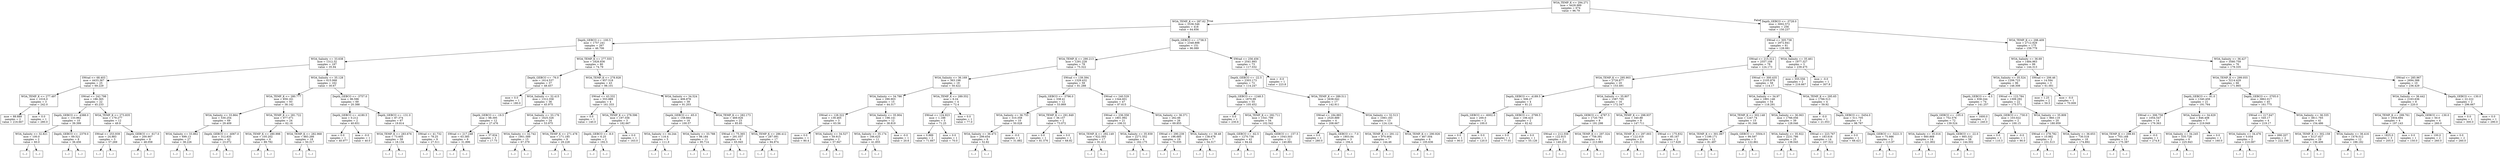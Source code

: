 digraph Tree {
node [shape=box] ;
0 [label="WOA_TEMP_K <= 294.271\nmse = 4428.989\nsamples = 674\nvalue = 96.79"] ;
1 [label="WOA_TEMP_K <= 287.62\nmse = 2536.546\nsamples = 418\nvalue = 64.656"] ;
0 -> 1 [labeldistance=2.5, labelangle=45, headlabel="True"] ;
2 [label="Depth_GEBCO <= -100.5\nmse = 1757.241\nsamples = 267\nvalue = 46.706"] ;
1 -> 2 ;
3 [label="WOA_Salinity <= 33.638\nmse = 1312.32\nsamples = 187\nvalue = 35.94"] ;
2 -> 3 ;
4 [label="SWrad <= 68.403\nmse = 4433.367\nsamples = 25\nvalue = 69.229"] ;
3 -> 4 ;
5 [label="WOA_TEMP_K <= 277.497\nmse = 1016.0\nsamples = 3\nvalue = 242.0"] ;
4 -> 5 ;
6 [label="mse = 88.889\nsamples = 2\nvalue = 216.667"] ;
5 -> 6 ;
7 [label="mse = 0.0\nsamples = 1\nvalue = 280.0"] ;
5 -> 7 ;
8 [label="SWrad <= 242.798\nmse = 186.365\nsamples = 22\nvalue = 45.233"] ;
4 -> 8 ;
9 [label="Depth_GEBCO <= -4388.0\nmse = 133.962\nsamples = 10\nvalue = 39.399"] ;
8 -> 9 ;
10 [label="WOA_Salinity <= 32.821\nmse = 100.0\nsamples = 2\nvalue = 60.0"] ;
9 -> 10 ;
11 [label="(...)"] ;
10 -> 11 ;
12 [label="(...)"] ;
10 -> 12 ;
13 [label="Depth_GEBCO <= -2379.0\nmse = 69.521\nsamples = 8\nvalue = 36.456"] ;
9 -> 13 ;
14 [label="(...)"] ;
13 -> 14 ;
17 [label="(...)"] ;
13 -> 17 ;
26 [label="WOA_TEMP_K <= 273.835\nmse = 179.277\nsamples = 12\nvalue = 49.9"] ;
8 -> 26 ;
27 [label="SWrad <= 253.939\nmse = 24.883\nsamples = 3\nvalue = 57.269"] ;
26 -> 27 ;
28 [label="(...)"] ;
27 -> 28 ;
29 [label="(...)"] ;
27 -> 29 ;
32 [label="Depth_GEBCO <= -617.0\nmse = 200.907\nsamples = 9\nvalue = 48.058"] ;
26 -> 32 ;
33 [label="(...)"] ;
32 -> 33 ;
36 [label="(...)"] ;
32 -> 36 ;
39 [label="WOA_Salinity <= 35.128\nmse = 615.068\nsamples = 162\nvalue = 30.67"] ;
3 -> 39 ;
40 [label="WOA_TEMP_K <= 280.777\nmse = 859.161\nsamples = 93\nvalue = 38.142"] ;
39 -> 40 ;
41 [label="WOA_Salinity <= 33.864\nmse = 530.254\nsamples = 69\nvalue = 29.409"] ;
40 -> 41 ;
42 [label="WOA_Salinity <= 33.862\nmse = 699.13\nsamples = 27\nvalue = 38.226"] ;
41 -> 42 ;
43 [label="(...)"] ;
42 -> 43 ;
94 [label="(...)"] ;
42 -> 94 ;
95 [label="Depth_GEBCO <= -4067.0\nmse = 312.835\nsamples = 42\nvalue = 23.072"] ;
41 -> 95 ;
96 [label="(...)"] ;
95 -> 96 ;
117 [label="(...)"] ;
95 -> 117 ;
174 [label="WOA_TEMP_K <= 281.722\nmse = 977.071\nsamples = 24\nvalue = 62.16"] ;
40 -> 174 ;
175 [label="WOA_TEMP_K <= 280.998\nmse = 105.202\nsamples = 6\nvalue = 89.792"] ;
174 -> 175 ;
176 [label="(...)"] ;
175 -> 176 ;
179 [label="(...)"] ;
175 -> 179 ;
186 [label="WOA_TEMP_K <= 282.968\nmse = 883.266\nsamples = 18\nvalue = 50.317"] ;
174 -> 186 ;
187 [label="(...)"] ;
186 -> 187 ;
192 [label="(...)"] ;
186 -> 192 ;
219 [label="Depth_GEBCO <= -3757.0\nmse = 96.596\nsamples = 69\nvalue = 20.388"] ;
39 -> 219 ;
220 [label="Depth_GEBCO <= -4180.5\nmse = 0.212\nsamples = 2\nvalue = 40.651"] ;
219 -> 220 ;
221 [label="mse = 0.0\nsamples = 1\nvalue = 40.977"] ;
220 -> 221 ;
222 [label="mse = -0.0\nsamples = 1\nvalue = 40.0"] ;
220 -> 222 ;
223 [label="Depth_GEBCO <= -131.0\nmse = 87.374\nsamples = 67\nvalue = 19.814"] ;
219 -> 223 ;
224 [label="WOA_TEMP_K <= 283.676\nmse = 73.605\nsamples = 58\nvalue = 18.134"] ;
223 -> 224 ;
225 [label="(...)"] ;
224 -> 225 ;
264 [label="(...)"] ;
224 -> 264 ;
287 [label="SWrad <= 41.732\nmse = 78.25\nsamples = 9\nvalue = 27.511"] ;
223 -> 287 ;
288 [label="(...)"] ;
287 -> 288 ;
289 [label="(...)"] ;
287 -> 289 ;
298 [label="WOA_TEMP_K <= 277.555\nmse = 1826.836\nsamples = 80\nvalue = 74.79"] ;
2 -> 298 ;
299 [label="Depth_GEBCO <= -76.0\nmse = 1614.537\nsamples = 37\nvalue = 48.457"] ;
298 -> 299 ;
300 [label="mse = 0.0\nsamples = 1\nvalue = 180.0"] ;
299 -> 300 ;
301 [label="WOA_Salinity <= 32.415\nmse = 1312.358\nsamples = 36\nvalue = 45.975"] ;
299 -> 301 ;
302 [label="Depth_GEBCO <= -19.5\nmse = 98.395\nsamples = 12\nvalue = 27.476"] ;
301 -> 302 ;
303 [label="SWrad <= 217.248\nmse = 63.385\nsamples = 9\nvalue = 31.896"] ;
302 -> 303 ;
304 [label="(...)"] ;
303 -> 304 ;
305 [label="(...)"] ;
303 -> 305 ;
306 [label="mse = 37.834\nsamples = 3\nvalue = 17.75"] ;
302 -> 306 ;
307 [label="WOA_Salinity <= 33.176\nmse = 1625.326\nsamples = 24\nvalue = 53.975"] ;
301 -> 307 ;
308 [label="WOA_Salinity <= 32.742\nmse = 1901.589\nsamples = 15\nvalue = 67.379"] ;
307 -> 308 ;
309 [label="(...)"] ;
308 -> 309 ;
310 [label="(...)"] ;
308 -> 310 ;
313 [label="WOA_TEMP_K <= 271.478\nmse = 171.185\nsamples = 9\nvalue = 29.228"] ;
307 -> 313 ;
314 [label="(...)"] ;
313 -> 314 ;
315 [label="(...)"] ;
313 -> 315 ;
328 [label="WOA_TEMP_K <= 278.928\nmse = 857.518\nsamples = 43\nvalue = 98.101"] ;
298 -> 328 ;
329 [label="SWrad <= 43.332\nmse = 553.889\nsamples = 4\nvalue = 161.333"] ;
328 -> 329 ;
330 [label="mse = 0.0\nsamples = 1\nvalue = 140.0"] ;
329 -> 330 ;
331 [label="WOA_TEMP_K <= 278.596\nmse = 197.556\nsamples = 3\nvalue = 182.667"] ;
329 -> 331 ;
332 [label="Depth_GEBCO <= -8.0\nmse = 6.25\nsamples = 2\nvalue = 192.5"] ;
331 -> 332 ;
333 [label="(...)"] ;
332 -> 333 ;
334 [label="(...)"] ;
332 -> 334 ;
335 [label="mse = 0.0\nsamples = 1\nvalue = 163.0"] ;
331 -> 335 ;
336 [label="WOA_Salinity <= 34.524\nmse = 406.878\nsamples = 39\nvalue = 91.203"] ;
328 -> 336 ;
337 [label="Depth_GEBCO <= -65.0\nmse = 158.664\nsamples = 16\nvalue = 100.57"] ;
336 -> 337 ;
338 [label="WOA_Salinity <= 34.244\nmse = 116.4\nsamples = 5\nvalue = 111.9"] ;
337 -> 338 ;
339 [label="(...)"] ;
338 -> 339 ;
342 [label="(...)"] ;
338 -> 342 ;
347 [label="WOA_Salinity <= 33.788\nmse = 98.184\nsamples = 11\nvalue = 95.714"] ;
337 -> 347 ;
348 [label="(...)"] ;
347 -> 348 ;
351 [label="(...)"] ;
347 -> 351 ;
368 [label="WOA_TEMP_K <= 282.173\nmse = 469.926\nsamples = 23\nvalue = 85.85"] ;
336 -> 368 ;
369 [label="SWrad <= 75.365\nmse = 291.037\nsamples = 6\nvalue = 65.945"] ;
368 -> 369 ;
370 [label="(...)"] ;
369 -> 370 ;
379 [label="(...)"] ;
369 -> 379 ;
380 [label="WOA_TEMP_K <= 286.412\nmse = 287.091\nsamples = 17\nvalue = 94.974"] ;
368 -> 380 ;
381 [label="(...)"] ;
380 -> 381 ;
392 [label="(...)"] ;
380 -> 392 ;
395 [label="Depth_GEBCO <= -1738.5\nmse = 2348.898\nsamples = 151\nvalue = 96.089"] ;
1 -> 395 ;
396 [label="WOA_TEMP_K <= 290.213\nmse = 1291.228\nsamples = 78\nvalue = 75.322"] ;
395 -> 396 ;
397 [label="WOA_Salinity <= 36.169\nmse = 363.198\nsamples = 19\nvalue = 50.422"] ;
396 -> 397 ;
398 [label="WOA_Salinity <= 34.786\nmse = 290.903\nsamples = 15\nvalue = 44.317"] ;
397 -> 398 ;
399 [label="SWrad <= 128.322\nmse = 139.465\nsamples = 3\nvalue = 63.56"] ;
398 -> 399 ;
400 [label="mse = 0.0\nsamples = 1\nvalue = 80.4"] ;
399 -> 400 ;
401 [label="WOA_Salinity <= 34.527\nmse = 59.915\nsamples = 2\nvalue = 57.947"] ;
399 -> 401 ;
402 [label="(...)"] ;
401 -> 402 ;
403 [label="(...)"] ;
401 -> 403 ;
404 [label="WOA_Salinity <= 35.904\nmse = 198.141\nsamples = 12\nvalue = 38.819"] ;
398 -> 404 ;
405 [label="WOA_Salinity <= 35.174\nmse = 166.625\nsamples = 11\nvalue = 41.855"] ;
404 -> 405 ;
406 [label="(...)"] ;
405 -> 406 ;
407 [label="(...)"] ;
405 -> 407 ;
426 [label="mse = -0.0\nsamples = 1\nvalue = 20.6"] ;
404 -> 426 ;
427 [label="WOA_TEMP_K <= 289.552\nmse = 6.24\nsamples = 4\nvalue = 72.4"] ;
397 -> 427 ;
428 [label="SWrad <= 124.923\nmse = 1.188\nsamples = 3\nvalue = 71.25"] ;
427 -> 428 ;
429 [label="mse = 0.889\nsamples = 2\nvalue = 71.667"] ;
428 -> 429 ;
430 [label="mse = 0.0\nsamples = 1\nvalue = 70.0"] ;
428 -> 430 ;
431 [label="mse = 0.0\nsamples = 1\nvalue = 77.0"] ;
427 -> 431 ;
432 [label="SWrad <= 139.394\nmse = 1329.432\nsamples = 59\nvalue = 81.288"] ;
396 -> 432 ;
433 [label="Depth_GEBCO <= -3796.0\nmse = 338.41\nsamples = 12\nvalue = 53.869"] ;
432 -> 433 ;
434 [label="WOA_Salinity <= 36.755\nmse = 310.358\nsamples = 10\nvalue = 50.028"] ;
433 -> 434 ;
435 [label="WOA_Salinity <= 36.473\nmse = 299.654\nsamples = 9\nvalue = 52.82"] ;
434 -> 435 ;
436 [label="(...)"] ;
435 -> 436 ;
445 [label="(...)"] ;
435 -> 445 ;
452 [label="mse = -0.0\nsamples = 1\nvalue = 31.882"] ;
434 -> 452 ;
453 [label="WOA_TEMP_K <= 291.849\nmse = 36.157\nsamples = 2\nvalue = 73.072"] ;
433 -> 453 ;
454 [label="mse = 0.0\nsamples = 1\nvalue = 81.576"] ;
453 -> 454 ;
455 [label="mse = 0.0\nsamples = 1\nvalue = 68.82"] ;
453 -> 455 ;
456 [label="SWrad <= 240.529\nmse = 1344.601\nsamples = 47\nvalue = 87.615"] ;
432 -> 456 ;
457 [label="SWrad <= 236.358\nmse = 1801.992\nsamples = 21\nvalue = 106.31"] ;
456 -> 457 ;
458 [label="WOA_TEMP_K <= 292.149\nmse = 622.593\nsamples = 17\nvalue = 91.412"] ;
457 -> 458 ;
459 [label="(...)"] ;
458 -> 459 ;
468 [label="(...)"] ;
458 -> 468 ;
489 [label="WOA_Salinity <= 35.939\nmse = 2271.552\nsamples = 4\nvalue = 162.175"] ;
457 -> 489 ;
490 [label="(...)"] ;
489 -> 490 ;
491 [label="(...)"] ;
489 -> 491 ;
494 [label="WOA_Salinity <= 36.371\nmse = 262.66\nsamples = 26\nvalue = 69.855"] ;
456 -> 494 ;
495 [label="SWrad <= 290.239\nmse = 196.685\nsamples = 19\nvalue = 75.035"] ;
494 -> 495 ;
496 [label="(...)"] ;
495 -> 496 ;
521 [label="(...)"] ;
495 -> 521 ;
522 [label="WOA_Salinity <= 38.48\nmse = 138.678\nsamples = 7\nvalue = 54.317"] ;
494 -> 522 ;
523 [label="(...)"] ;
522 -> 523 ;
528 [label="(...)"] ;
522 -> 528 ;
531 [label="SWrad <= 256.456\nmse = 2541.993\nsamples = 73\nvalue = 117.032"] ;
395 -> 531 ;
532 [label="Depth_GEBCO <= -22.5\nmse = 2303.173\nsamples = 72\nvalue = 114.247"] ;
531 -> 532 ;
533 [label="Depth_GEBCO <= -1248.5\nmse = 1870.99\nsamples = 55\nvalue = 105.452"] ;
532 -> 533 ;
534 [label="mse = 0.0\nsamples = 1\nvalue = 230.6"] ;
533 -> 534 ;
535 [label="WOA_TEMP_K <= 292.711\nmse = 1541.799\nsamples = 54\nvalue = 102.542"] ;
533 -> 535 ;
536 [label="Depth_GEBCO <= -62.5\nmse = 1270.736\nsamples = 42\nvalue = 94.44"] ;
535 -> 536 ;
537 [label="(...)"] ;
536 -> 537 ;
556 [label="(...)"] ;
536 -> 556 ;
607 [label="Depth_GEBCO <= -157.5\nmse = 1043.503\nsamples = 12\nvalue = 140.891"] ;
535 -> 607 ;
608 [label="(...)"] ;
607 -> 608 ;
613 [label="(...)"] ;
607 -> 613 ;
618 [label="WOA_TEMP_K <= 289.511\nmse = 2638.042\nsamples = 17\nvalue = 142.911"] ;
532 -> 618 ;
619 [label="SWrad <= 184.883\nmse = 2520.889\nsamples = 4\nvalue = 208.667"] ;
618 -> 619 ;
620 [label="mse = 0.0\nsamples = 1\nvalue = 280.0"] ;
619 -> 620 ;
621 [label="Depth_GEBCO <= -7.0\nmse = 1803.84\nsamples = 3\nvalue = 194.4"] ;
619 -> 621 ;
622 [label="(...)"] ;
621 -> 622 ;
625 [label="(...)"] ;
621 -> 625 ;
626 [label="WOA_Salinity <= 32.513\nmse = 1083.183\nsamples = 13\nvalue = 124.124"] ;
618 -> 626 ;
627 [label="WOA_TEMP_K <= 291.12\nmse = 970.904\nsamples = 7\nvalue = 144.46"] ;
626 -> 627 ;
628 [label="(...)"] ;
627 -> 628 ;
637 [label="(...)"] ;
627 -> 637 ;
640 [label="WOA_TEMP_K <= 290.926\nmse = 467.504\nsamples = 6\nvalue = 105.636"] ;
626 -> 640 ;
641 [label="(...)"] ;
640 -> 641 ;
644 [label="(...)"] ;
640 -> 644 ;
651 [label="mse = -0.0\nsamples = 1\nvalue = 223.8"] ;
531 -> 651 ;
652 [label="Depth_GEBCO <= -3728.0\nmse = 3002.572\nsamples = 256\nvalue = 150.237"] ;
0 -> 652 [labeldistance=2.5, labelangle=-45, headlabel="False"] ;
653 [label="SWrad <= 305.738\nmse = 2972.841\nsamples = 81\nvalue = 128.081"] ;
652 -> 653 ;
654 [label="SWrad <= 215.312\nmse = 2557.108\nsamples = 78\nvalue = 124.173"] ;
653 -> 654 ;
655 [label="WOA_TEMP_K <= 295.903\nmse = 2726.877\nsamples = 20\nvalue = 153.491"] ;
654 -> 655 ;
656 [label="Depth_GEBCO <= -4189.5\nmse = 506.27\nsamples = 4\nvalue = 81.21"] ;
655 -> 656 ;
657 [label="Depth_GEBCO <= -6002.0\nmse = 200.0\nsamples = 2\nvalue = 100.0"] ;
656 -> 657 ;
658 [label="mse = 0.0\nsamples = 1\nvalue = 90.0"] ;
657 -> 658 ;
659 [label="mse = 0.0\nsamples = 1\nvalue = 120.0"] ;
657 -> 659 ;
660 [label="Depth_GEBCO <= -3799.5\nmse = 106.423\nsamples = 2\nvalue = 62.42"] ;
656 -> 660 ;
661 [label="mse = 0.0\nsamples = 1\nvalue = 77.01"] ;
660 -> 661 ;
662 [label="mse = 0.0\nsamples = 1\nvalue = 55.126"] ;
660 -> 662 ;
663 [label="WOA_Salinity <= 35.807\nmse = 1587.705\nsamples = 16\nvalue = 172.347"] ;
655 -> 663 ;
664 [label="Depth_GEBCO <= -4787.5\nmse = 1720.783\nsamples = 8\nvalue = 191.298"] ;
663 -> 664 ;
665 [label="SWrad <= 212.558\nmse = 122.915\nsamples = 2\nvalue = 140.255"] ;
664 -> 665 ;
666 [label="(...)"] ;
665 -> 666 ;
667 [label="(...)"] ;
665 -> 667 ;
668 [label="WOA_TEMP_K <= 297.324\nmse = 758.391\nsamples = 6\nvalue = 213.983"] ;
664 -> 668 ;
669 [label="(...)"] ;
668 -> 669 ;
672 [label="(...)"] ;
668 -> 672 ;
677 [label="WOA_TEMP_K <= 298.937\nmse = 340.88\nsamples = 8\nvalue = 147.711"] ;
663 -> 677 ;
678 [label="WOA_TEMP_K <= 297.003\nmse = 122.019\nsamples = 6\nvalue = 155.231"] ;
677 -> 678 ;
679 [label="(...)"] ;
678 -> 679 ;
684 [label="(...)"] ;
678 -> 684 ;
689 [label="SWrad <= 175.832\nmse = 85.167\nsamples = 2\nvalue = 117.629"] ;
677 -> 689 ;
690 [label="(...)"] ;
689 -> 690 ;
691 [label="(...)"] ;
689 -> 691 ;
692 [label="SWrad <= 300.435\nmse = 2105.876\nsamples = 58\nvalue = 114.17"] ;
654 -> 692 ;
693 [label="WOA_Salinity <= 34.97\nmse = 1891.146\nsamples = 54\nvalue = 118.291"] ;
692 -> 693 ;
694 [label="WOA_TEMP_K <= 302.148\nmse = 1247.74\nsamples = 15\nvalue = 91.346"] ;
693 -> 694 ;
695 [label="WOA_TEMP_K <= 301.067\nmse = 1199.171\nsamples = 12\nvalue = 81.497"] ;
694 -> 695 ;
696 [label="(...)"] ;
695 -> 696 ;
709 [label="(...)"] ;
695 -> 709 ;
718 [label="Depth_GEBCO <= -5504.0\nmse = 99.597\nsamples = 3\nvalue = 122.861"] ;
694 -> 718 ;
719 [label="(...)"] ;
718 -> 719 ;
720 [label="(...)"] ;
718 -> 720 ;
723 [label="WOA_Salinity <= 36.063\nmse = 1766.056\nsamples = 39\nvalue = 128.046"] ;
693 -> 723 ;
724 [label="WOA_Salinity <= 35.922\nmse = 2231.786\nsamples = 25\nvalue = 138.045"] ;
723 -> 724 ;
725 [label="(...)"] ;
724 -> 725 ;
772 [label="(...)"] ;
724 -> 772 ;
773 [label="SWrad <= 223.767\nmse = 183.616\nsamples = 14\nvalue = 107.522"] ;
723 -> 773 ;
774 [label="(...)"] ;
773 -> 774 ;
775 [label="(...)"] ;
773 -> 775 ;
798 [label="WOA_TEMP_K <= 295.65\nmse = 1766.513\nsamples = 4\nvalue = 59.92"] ;
692 -> 798 ;
799 [label="mse = -0.0\nsamples = 1\nvalue = 21.053"] ;
798 -> 799 ;
800 [label="Depth_GEBCO <= -5454.0\nmse = 511.705\nsamples = 3\nvalue = 98.787"] ;
798 -> 800 ;
801 [label="mse = 0.0\nsamples = 1\nvalue = 68.421"] ;
800 -> 801 ;
802 [label="Depth_GEBCO <= -5221.5\nmse = 75.986\nsamples = 2\nvalue = 113.97"] ;
800 -> 802 ;
803 [label="(...)"] ;
802 -> 803 ;
804 [label="(...)"] ;
802 -> 804 ;
805 [label="WOA_Salinity <= 35.461\nmse = 1977.327\nsamples = 3\nvalue = 239.475"] ;
653 -> 805 ;
806 [label="mse = 555.556\nsamples = 2\nvalue = 216.667"] ;
805 -> 806 ;
807 [label="mse = -0.0\nsamples = 1\nvalue = 307.9"] ;
805 -> 807 ;
808 [label="WOA_TEMP_K <= 298.409\nmse = 2712.929\nsamples = 175\nvalue = 159.779"] ;
652 -> 808 ;
809 [label="WOA_Salinity <= 36.69\nmse = 1484.963\nsamples = 99\nvalue = 144.313"] ;
808 -> 809 ;
810 [label="WOA_Salinity <= 35.524\nmse = 1206.723\nsamples = 96\nvalue = 148.308"] ;
809 -> 810 ;
811 [label="Depth_GEBCO <= -4.5\nmse = 938.244\nsamples = 74\nvalue = 141.257"] ;
810 -> 811 ;
812 [label="Depth_GEBCO <= -105.0\nmse = 752.576\nsamples = 72\nvalue = 139.524"] ;
811 -> 812 ;
813 [label="WOA_Salinity <= 35.016\nmse = 660.868\nsamples = 14\nvalue = 121.802"] ;
812 -> 813 ;
814 [label="(...)"] ;
813 -> 814 ;
827 [label="(...)"] ;
813 -> 827 ;
836 [label="Depth_GEBCO <= -22.0\nmse = 665.332\nsamples = 58\nvalue = 144.502"] ;
812 -> 836 ;
837 [label="(...)"] ;
836 -> 837 ;
898 [label="(...)"] ;
836 -> 898 ;
911 [label="mse = 1600.0\nsamples = 2\nvalue = 240.0"] ;
811 -> 911 ;
912 [label="SWrad <= 123.784\nmse = 1309.292\nsamples = 22\nvalue = 175.571"] ;
810 -> 912 ;
913 [label="Depth_GEBCO <= -730.0\nmse = 103.022\nsamples = 2\nvalue = 100.15"] ;
912 -> 913 ;
914 [label="mse = 0.0\nsamples = 1\nvalue = 110.3"] ;
913 -> 914 ;
915 [label="mse = -0.0\nsamples = 1\nvalue = 90.0"] ;
913 -> 915 ;
916 [label="WOA_Salinity <= 35.809\nmse = 960.119\nsamples = 20\nvalue = 180.959"] ;
912 -> 916 ;
917 [label="SWrad <= 278.782\nmse = 10.982\nsamples = 2\nvalue = 231.513"] ;
916 -> 917 ;
918 [label="(...)"] ;
917 -> 918 ;
919 [label="(...)"] ;
917 -> 919 ;
920 [label="WOA_Salinity <= 36.653\nmse = 730.518\nsamples = 18\nvalue = 174.892"] ;
916 -> 920 ;
921 [label="(...)"] ;
920 -> 921 ;
944 [label="(...)"] ;
920 -> 944 ;
947 [label="SWrad <= 206.46\nmse = 14.594\nsamples = 3\nvalue = 61.001"] ;
809 -> 947 ;
948 [label="mse = 1.25\nsamples = 2\nvalue = 59.5"] ;
947 -> 948 ;
949 [label="mse = -0.0\nsamples = 1\nvalue = 70.009"] ;
947 -> 949 ;
950 [label="WOA_Salinity <= 36.427\nmse = 3580.759\nsamples = 76\nvalue = 179.335"] ;
808 -> 950 ;
951 [label="WOA_TEMP_K <= 299.055\nmse = 3214.429\nsamples = 66\nvalue = 171.865"] ;
950 -> 951 ;
952 [label="Depth_GEBCO <= -91.0\nmse = 1340.459\nsamples = 21\nvalue = 191.764"] ;
951 -> 952 ;
953 [label="SWrad <= 306.758\nmse = 1054.547\nsamples = 14\nvalue = 179.363"] ;
952 -> 953 ;
954 [label="WOA_TEMP_K <= 298.93\nmse = 703.168\nsamples = 13\nvalue = 175.387"] ;
953 -> 954 ;
955 [label="(...)"] ;
954 -> 955 ;
966 [label="(...)"] ;
954 -> 966 ;
969 [label="mse = -0.0\nsamples = 1\nvalue = 274.8"] ;
953 -> 969 ;
970 [label="WOA_Salinity <= 34.629\nmse = 846.408\nsamples = 7\nvalue = 219.949"] ;
952 -> 970 ;
971 [label="WOA_Salinity <= 34.245\nmse = 535.728\nsamples = 6\nvalue = 225.943"] ;
970 -> 971 ;
972 [label="(...)"] ;
971 -> 972 ;
973 [label="(...)"] ;
971 -> 973 ;
978 [label="mse = 0.0\nsamples = 1\nvalue = 160.0"] ;
970 -> 978 ;
979 [label="Depth_GEBCO <= -3705.0\nmse = 3862.017\nsamples = 45\nvalue = 161.775"] ;
951 -> 979 ;
980 [label="SWrad <= 217.647\nmse = 545.17\nsamples = 4\nvalue = 219.17"] ;
979 -> 980 ;
981 [label="WOA_Salinity <= 34.476\nmse = 0.054\nsamples = 2\nvalue = 210.087"] ;
980 -> 981 ;
982 [label="(...)"] ;
981 -> 982 ;
983 [label="(...)"] ;
981 -> 983 ;
984 [label="mse = 690.207\nsamples = 2\nvalue = 222.198"] ;
980 -> 984 ;
985 [label="WOA_Salinity <= 36.335\nmse = 3811.765\nsamples = 41\nvalue = 154.486"] ;
979 -> 985 ;
986 [label="WOA_TEMP_K <= 302.159\nmse = 4127.627\nsamples = 29\nvalue = 136.406"] ;
985 -> 986 ;
987 [label="(...)"] ;
986 -> 987 ;
1030 [label="(...)"] ;
986 -> 1030 ;
1037 [label="WOA_Salinity <= 36.416\nmse = 1478.512\nsamples = 12\nvalue = 188.182"] ;
985 -> 1037 ;
1038 [label="(...)"] ;
1037 -> 1038 ;
1043 [label="(...)"] ;
1037 -> 1043 ;
1046 [label="SWrad <= 285.967\nmse = 2694.388\nsamples = 10\nvalue = 236.429"] ;
950 -> 1046 ;
1047 [label="WOA_Salinity <= 36.442\nmse = 2163.636\nsamples = 8\nvalue = 220.0"] ;
1046 -> 1047 ;
1048 [label="WOA_TEMP_K <= 299.761\nmse = 1934.694\nsamples = 4\nvalue = 197.143"] ;
1047 -> 1048 ;
1049 [label="mse = 1825.0\nsamples = 3\nvalue = 205.0"] ;
1048 -> 1049 ;
1050 [label="mse = 0.0\nsamples = 1\nvalue = 150.0"] ;
1048 -> 1050 ;
1051 [label="Depth_GEBCO <= -130.0\nmse = 50.0\nsamples = 4\nvalue = 260.0"] ;
1047 -> 1051 ;
1052 [label="mse = 100.0\nsamples = 2\nvalue = 260.0"] ;
1051 -> 1052 ;
1053 [label="mse = 0.0\nsamples = 2\nvalue = 260.0"] ;
1051 -> 1053 ;
1054 [label="Depth_GEBCO <= -130.0\nmse = 22.222\nsamples = 2\nvalue = 296.667"] ;
1046 -> 1054 ;
1055 [label="mse = 0.0\nsamples = 1\nvalue = 300.0"] ;
1054 -> 1055 ;
1056 [label="mse = 0.0\nsamples = 1\nvalue = 290.0"] ;
1054 -> 1056 ;
}